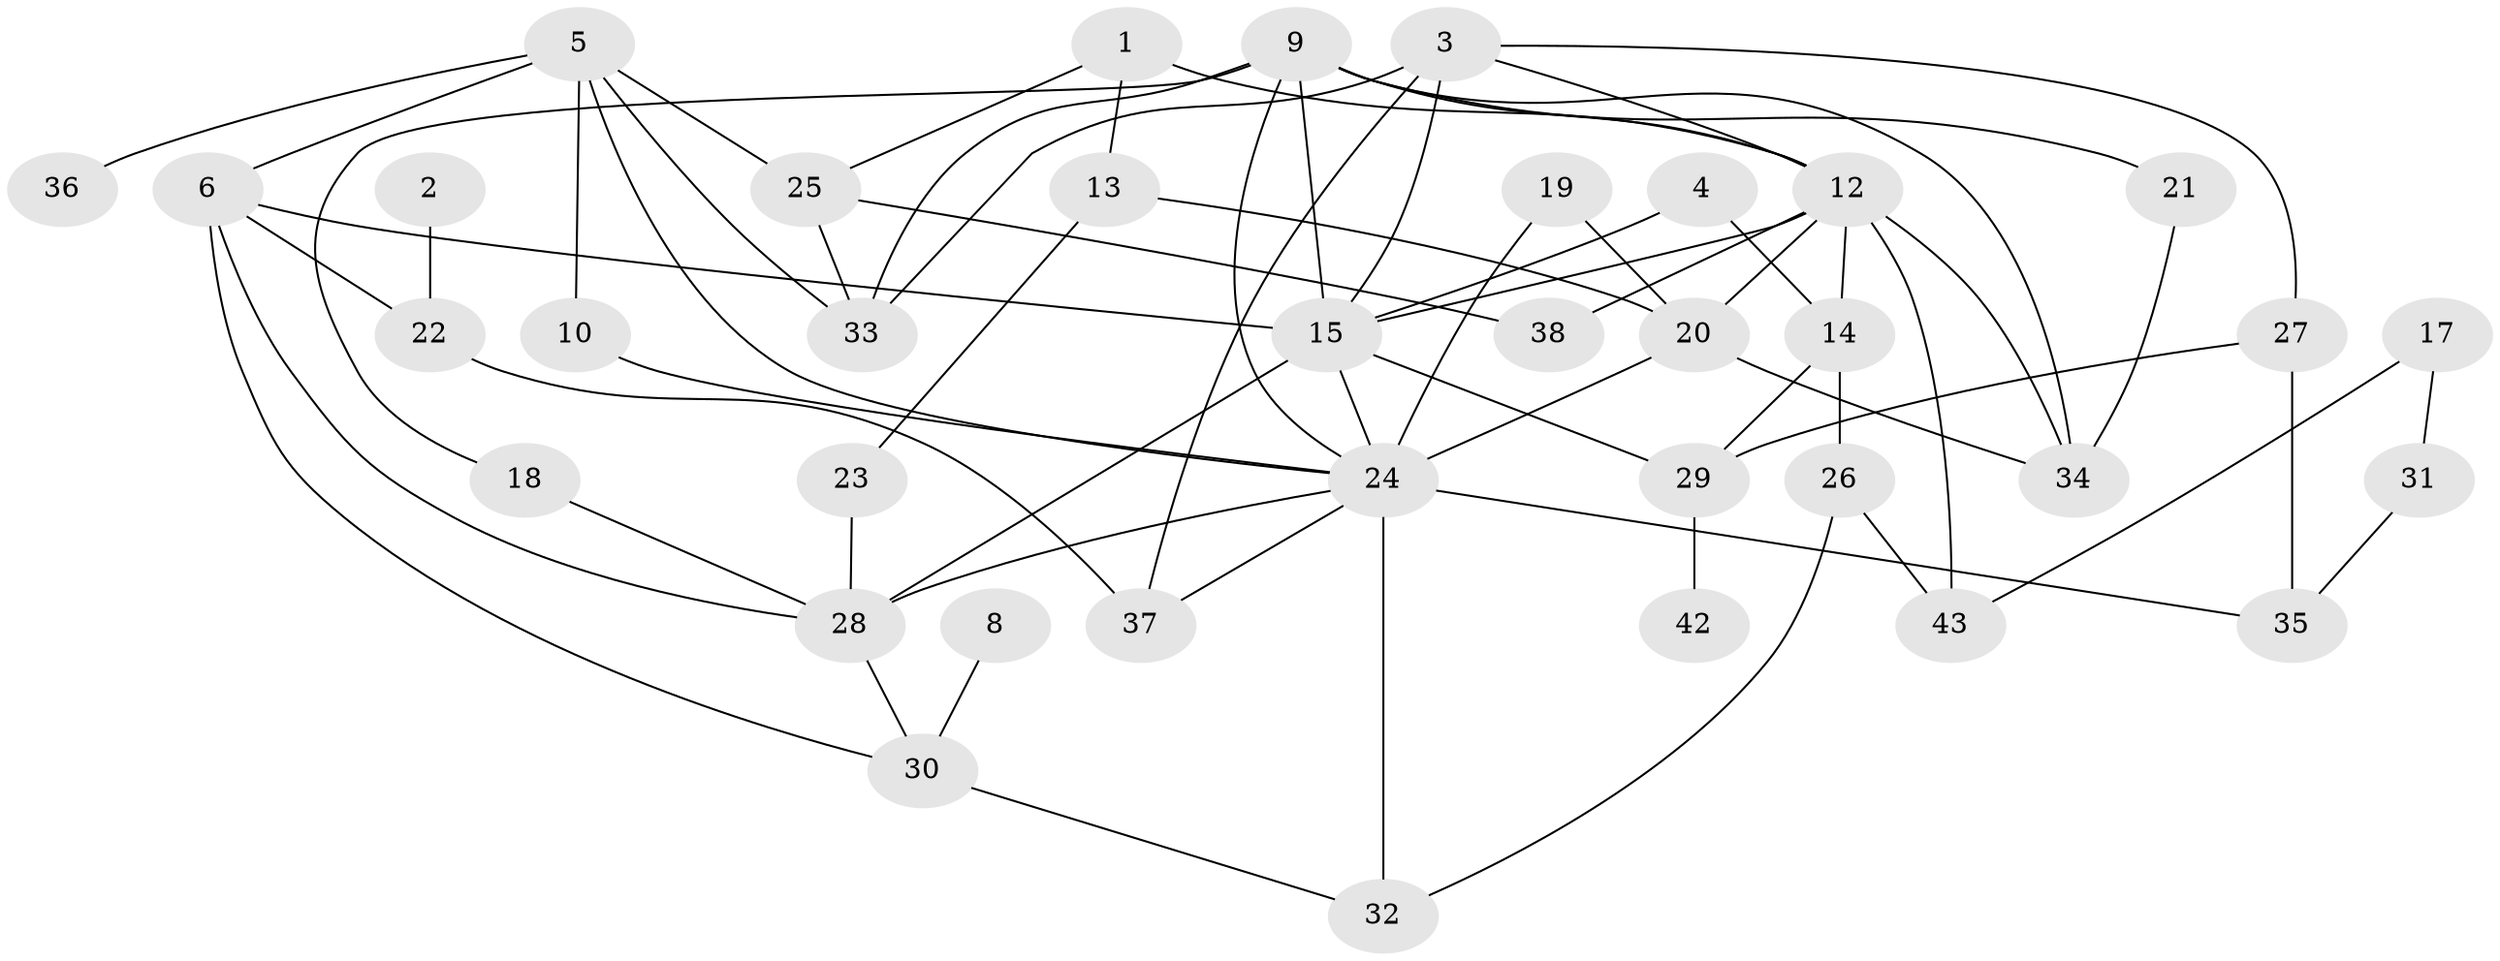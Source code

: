 // original degree distribution, {3: 0.3176470588235294, 2: 0.2235294117647059, 1: 0.17647058823529413, 0: 0.058823529411764705, 5: 0.09411764705882353, 4: 0.09411764705882353, 7: 0.023529411764705882, 6: 0.011764705882352941}
// Generated by graph-tools (version 1.1) at 2025/33/03/09/25 02:33:28]
// undirected, 37 vertices, 67 edges
graph export_dot {
graph [start="1"]
  node [color=gray90,style=filled];
  1;
  2;
  3;
  4;
  5;
  6;
  8;
  9;
  10;
  12;
  13;
  14;
  15;
  17;
  18;
  19;
  20;
  21;
  22;
  23;
  24;
  25;
  26;
  27;
  28;
  29;
  30;
  31;
  32;
  33;
  34;
  35;
  36;
  37;
  38;
  42;
  43;
  1 -- 12 [weight=2.0];
  1 -- 13 [weight=1.0];
  1 -- 25 [weight=1.0];
  2 -- 22 [weight=1.0];
  3 -- 12 [weight=1.0];
  3 -- 15 [weight=2.0];
  3 -- 27 [weight=1.0];
  3 -- 33 [weight=1.0];
  3 -- 37 [weight=1.0];
  4 -- 14 [weight=1.0];
  4 -- 15 [weight=1.0];
  5 -- 6 [weight=1.0];
  5 -- 10 [weight=1.0];
  5 -- 24 [weight=1.0];
  5 -- 25 [weight=1.0];
  5 -- 33 [weight=1.0];
  5 -- 36 [weight=1.0];
  6 -- 15 [weight=3.0];
  6 -- 22 [weight=2.0];
  6 -- 28 [weight=1.0];
  6 -- 30 [weight=1.0];
  8 -- 30 [weight=1.0];
  9 -- 12 [weight=2.0];
  9 -- 15 [weight=1.0];
  9 -- 18 [weight=1.0];
  9 -- 21 [weight=1.0];
  9 -- 24 [weight=1.0];
  9 -- 33 [weight=1.0];
  9 -- 34 [weight=1.0];
  10 -- 24 [weight=1.0];
  12 -- 14 [weight=1.0];
  12 -- 15 [weight=1.0];
  12 -- 20 [weight=1.0];
  12 -- 34 [weight=1.0];
  12 -- 38 [weight=1.0];
  12 -- 43 [weight=1.0];
  13 -- 20 [weight=1.0];
  13 -- 23 [weight=1.0];
  14 -- 26 [weight=1.0];
  14 -- 29 [weight=1.0];
  15 -- 24 [weight=1.0];
  15 -- 28 [weight=1.0];
  15 -- 29 [weight=1.0];
  17 -- 31 [weight=1.0];
  17 -- 43 [weight=1.0];
  18 -- 28 [weight=1.0];
  19 -- 20 [weight=1.0];
  19 -- 24 [weight=4.0];
  20 -- 24 [weight=1.0];
  20 -- 34 [weight=1.0];
  21 -- 34 [weight=1.0];
  22 -- 37 [weight=1.0];
  23 -- 28 [weight=1.0];
  24 -- 28 [weight=1.0];
  24 -- 32 [weight=1.0];
  24 -- 35 [weight=1.0];
  24 -- 37 [weight=1.0];
  25 -- 33 [weight=1.0];
  25 -- 38 [weight=1.0];
  26 -- 32 [weight=1.0];
  26 -- 43 [weight=1.0];
  27 -- 29 [weight=1.0];
  27 -- 35 [weight=1.0];
  28 -- 30 [weight=1.0];
  29 -- 42 [weight=1.0];
  30 -- 32 [weight=1.0];
  31 -- 35 [weight=1.0];
}
